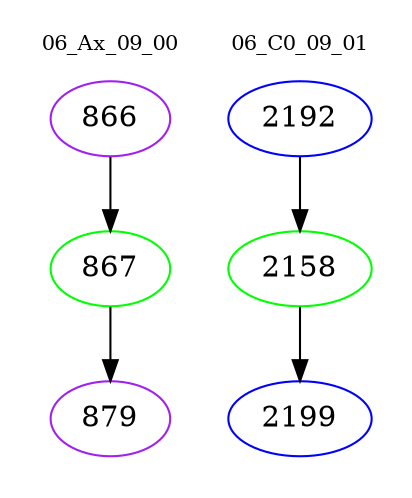 digraph{
subgraph cluster_0 {
color = white
label = "06_Ax_09_00";
fontsize=10;
T0_866 [label="866", color="purple"]
T0_866 -> T0_867 [color="black"]
T0_867 [label="867", color="green"]
T0_867 -> T0_879 [color="black"]
T0_879 [label="879", color="purple"]
}
subgraph cluster_1 {
color = white
label = "06_C0_09_01";
fontsize=10;
T1_2192 [label="2192", color="blue"]
T1_2192 -> T1_2158 [color="black"]
T1_2158 [label="2158", color="green"]
T1_2158 -> T1_2199 [color="black"]
T1_2199 [label="2199", color="blue"]
}
}

